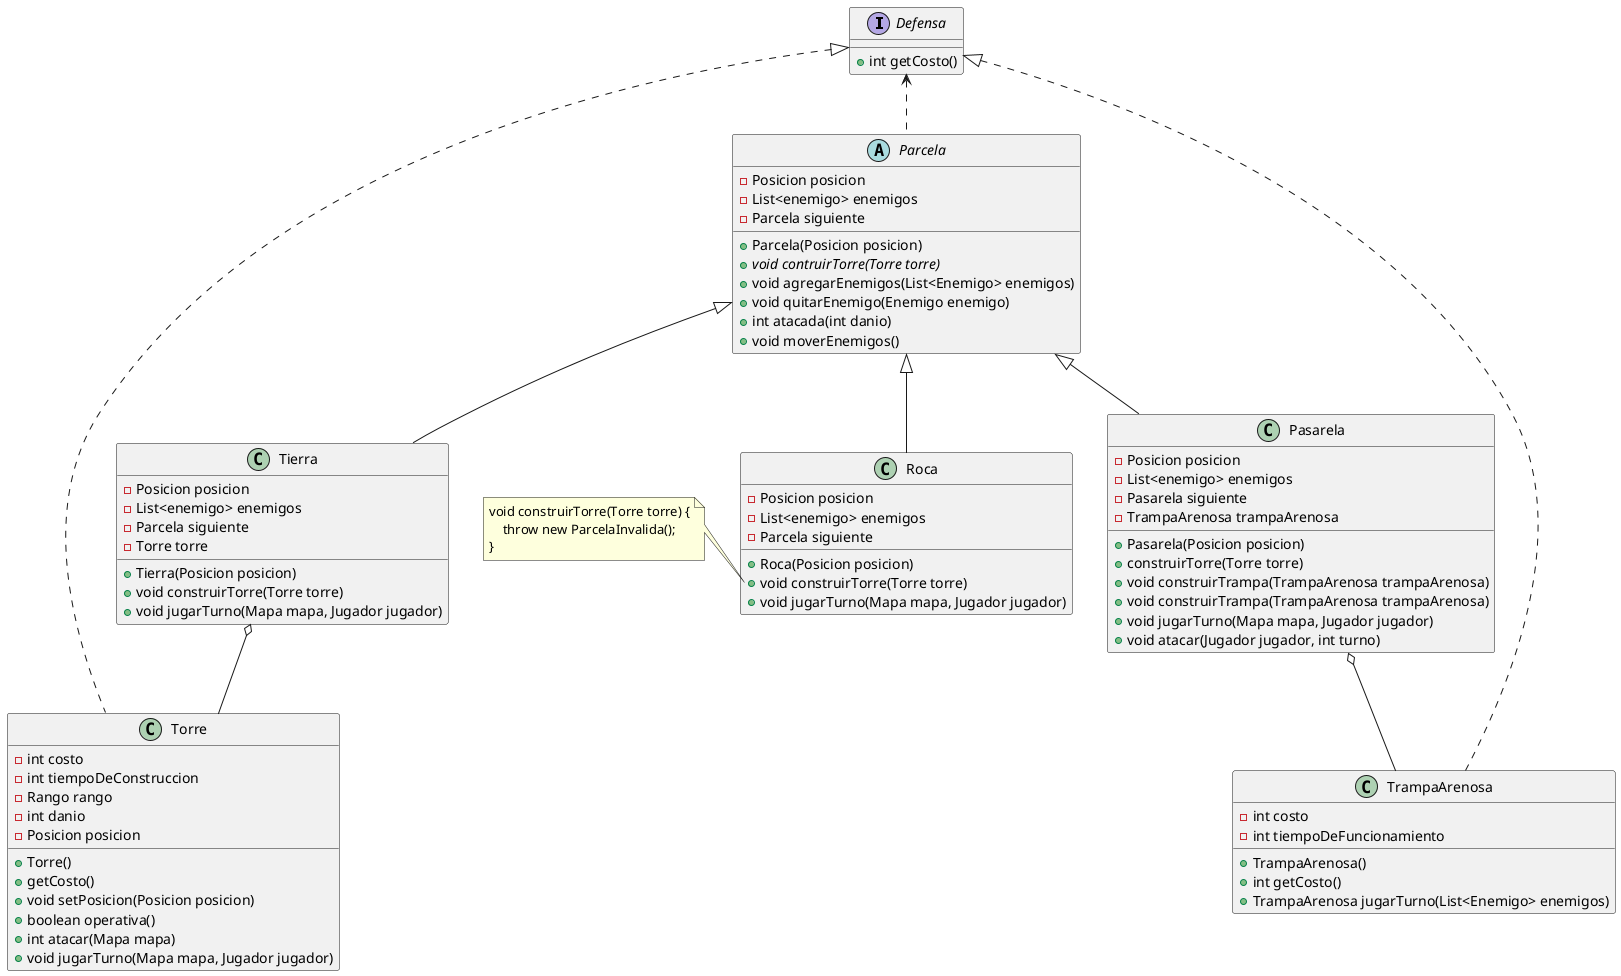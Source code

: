 @startuml

interface Defensa {
    + int getCosto()
}

class Torre {
    - int costo
    - int tiempoDeConstruccion
    - Rango rango
    - int danio
    - Posicion posicion

    + Torre()
    + getCosto()
    + void setPosicion(Posicion posicion)
    + boolean operativa()
    + int atacar(Mapa mapa)
    + void jugarTurno(Mapa mapa, Jugador jugador)
}

' class TorreBlanca {
'     - int costo
'     - int tiempoDeConstruccion
'     - Rango rango
'     - int danio
'     - Posicion posicion

'     + TorreBlanca()
' }

' class TorrePlateada {
'     - int costo
'     - int tiempoDeConstruccion
'     - Rango rango
'     - int danio
'     - Posicion posicion

'     + TorrePlateada()
' }

class TrampaArenosa {
    - int costo
    - int tiempoDeFuncionamiento

    + TrampaArenosa()
    + int getCosto()
    + TrampaArenosa jugarTurno(List<Enemigo> enemigos)
}

' Torre <|-- TorrePlateada
' Torre <|-- TorreBlanca

Defensa <|.. Torre
Defensa <|.. TrampaArenosa

abstract Parcela {
    - Posicion posicion
    - List<enemigo> enemigos
    - Parcela siguiente

    + Parcela(Posicion posicion)
    + void {abstract} contruirTorre(Torre torre)
    + void agregarEnemigos(List<Enemigo> enemigos)
    + void quitarEnemigo(Enemigo enemigo)
    + int atacada(int danio)
    + void moverEnemigos()
}

class Tierra {
    - Posicion posicion
    - List<enemigo> enemigos
    - Parcela siguiente
    - Torre torre

    + Tierra(Posicion posicion)
    + void construirTorre(Torre torre)
    + void jugarTurno(Mapa mapa, Jugador jugador)
}

class Pasarela {
    - Posicion posicion
    - List<enemigo> enemigos
    - Pasarela siguiente
    - TrampaArenosa trampaArenosa

    + Pasarela(Posicion posicion)
    + construirTorre(Torre torre)
    + void construirTrampa(TrampaArenosa trampaArenosa)
    + void construirTrampa(TrampaArenosa trampaArenosa)
    + void jugarTurno(Mapa mapa, Jugador jugador)
    + void atacar(Jugador jugador, int turno)
}

class Roca {
    - Posicion posicion
    - List<enemigo> enemigos
    - Parcela siguiente

    + Roca(Posicion posicion)
    + void construirTorre(Torre torre)
    + void jugarTurno(Mapa mapa, Jugador jugador)
}

note left of Roca::"construirTorre(Torre torre)"
    void construirTorre(Torre torre) {
        throw new ParcelaInvalida();
    }
end note

Parcela <|-- Tierra
Parcela <|-- Pasarela
Parcela <|-- Roca

Tierra o-- Torre
Pasarela o-- TrampaArenosa

Defensa <.. Parcela

@enduml